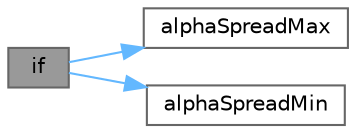digraph "if"
{
 // LATEX_PDF_SIZE
  bgcolor="transparent";
  edge [fontname=Helvetica,fontsize=10,labelfontname=Helvetica,labelfontsize=10];
  node [fontname=Helvetica,fontsize=10,shape=box,height=0.2,width=0.4];
  rankdir="LR";
  Node1 [id="Node000001",label="if",height=0.2,width=0.4,color="gray40", fillcolor="grey60", style="filled", fontcolor="black",tooltip=" "];
  Node1 -> Node2 [id="edge1_Node000001_Node000002",color="steelblue1",style="solid",tooltip=" "];
  Node2 [id="Node000002",label="alphaSpreadMax",height=0.2,width=0.4,color="grey40", fillcolor="white", style="filled",URL="$multiphase_2VoF_2setRDeltaT_8H.html#a043c015074ec0665bba263173ae9f6e4",tooltip=" "];
  Node1 -> Node3 [id="edge2_Node000001_Node000003",color="steelblue1",style="solid",tooltip=" "];
  Node3 [id="Node000003",label="alphaSpreadMin",height=0.2,width=0.4,color="grey40", fillcolor="white", style="filled",URL="$multiphase_2VoF_2setRDeltaT_8H.html#a53fe452d7a2998ed88e6c5d480ce0890",tooltip=" "];
}
